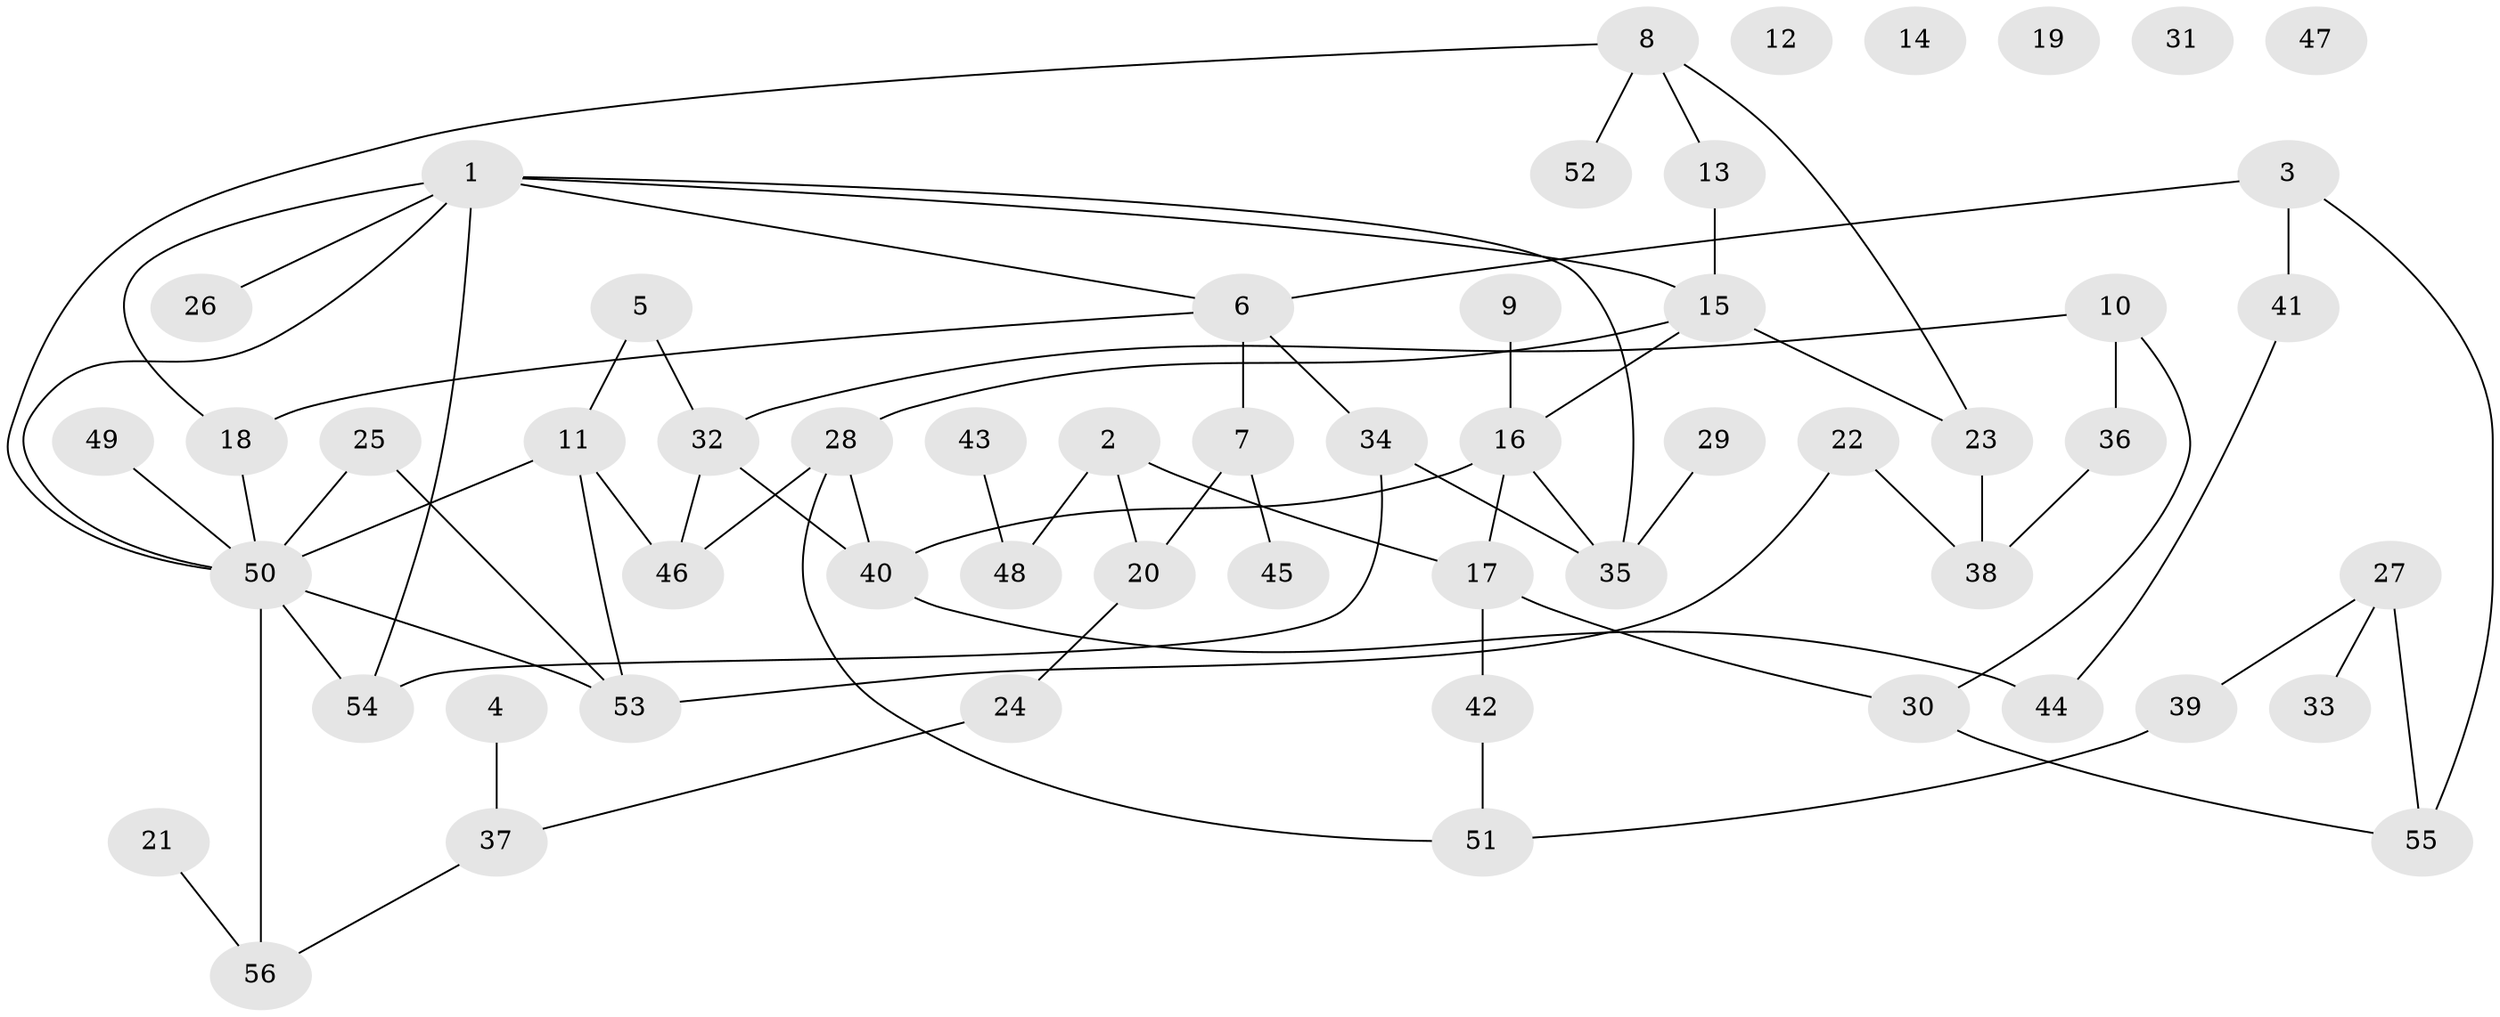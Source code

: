 // coarse degree distribution, {6: 0.027777777777777776, 5: 0.1111111111111111, 3: 0.3055555555555556, 1: 0.16666666666666666, 4: 0.1111111111111111, 2: 0.1111111111111111, 9: 0.027777777777777776, 0: 0.1388888888888889}
// Generated by graph-tools (version 1.1) at 2025/23/03/03/25 07:23:24]
// undirected, 56 vertices, 73 edges
graph export_dot {
graph [start="1"]
  node [color=gray90,style=filled];
  1;
  2;
  3;
  4;
  5;
  6;
  7;
  8;
  9;
  10;
  11;
  12;
  13;
  14;
  15;
  16;
  17;
  18;
  19;
  20;
  21;
  22;
  23;
  24;
  25;
  26;
  27;
  28;
  29;
  30;
  31;
  32;
  33;
  34;
  35;
  36;
  37;
  38;
  39;
  40;
  41;
  42;
  43;
  44;
  45;
  46;
  47;
  48;
  49;
  50;
  51;
  52;
  53;
  54;
  55;
  56;
  1 -- 6;
  1 -- 15;
  1 -- 18;
  1 -- 26;
  1 -- 35;
  1 -- 50;
  1 -- 54;
  2 -- 17;
  2 -- 20;
  2 -- 48;
  3 -- 6;
  3 -- 41;
  3 -- 55;
  4 -- 37;
  5 -- 11;
  5 -- 32;
  6 -- 7;
  6 -- 18;
  6 -- 34;
  7 -- 20;
  7 -- 45;
  8 -- 13;
  8 -- 23;
  8 -- 50;
  8 -- 52;
  9 -- 16;
  10 -- 30;
  10 -- 32;
  10 -- 36;
  11 -- 46;
  11 -- 50;
  11 -- 53;
  13 -- 15;
  15 -- 16;
  15 -- 23;
  15 -- 28;
  16 -- 17;
  16 -- 35;
  16 -- 40;
  17 -- 30;
  17 -- 42;
  18 -- 50;
  20 -- 24;
  21 -- 56;
  22 -- 38;
  22 -- 53;
  23 -- 38;
  24 -- 37;
  25 -- 50;
  25 -- 53;
  27 -- 33;
  27 -- 39;
  27 -- 55;
  28 -- 40;
  28 -- 46;
  28 -- 51;
  29 -- 35;
  30 -- 55;
  32 -- 40;
  32 -- 46;
  34 -- 35;
  34 -- 54;
  36 -- 38;
  37 -- 56;
  39 -- 51;
  40 -- 44;
  41 -- 44;
  42 -- 51;
  43 -- 48;
  49 -- 50;
  50 -- 53;
  50 -- 54;
  50 -- 56;
}
